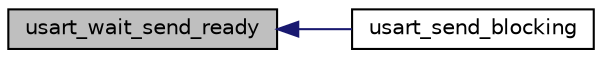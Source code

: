 digraph "usart_wait_send_ready"
{
  edge [fontname="Helvetica",fontsize="10",labelfontname="Helvetica",labelfontsize="10"];
  node [fontname="Helvetica",fontsize="10",shape=record];
  rankdir="LR";
  Node1 [label="usart_wait_send_ready",height=0.2,width=0.4,color="black", fillcolor="grey75", style="filled", fontcolor="black"];
  Node1 -> Node2 [dir="back",color="midnightblue",fontsize="10",style="solid",fontname="Helvetica"];
  Node2 [label="usart_send_blocking",height=0.2,width=0.4,color="black", fillcolor="white", style="filled",URL="$usart_8c.html#a39e24880b0b9408aa3e0dc0a184de06b",tooltip="USART Send Data Word with Blocking. "];
}
